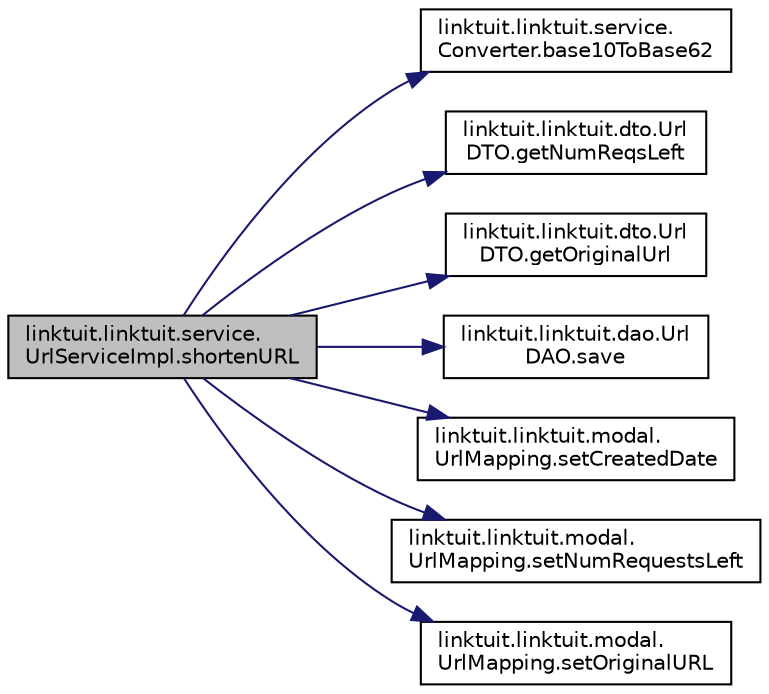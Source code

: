 digraph "linktuit.linktuit.service.UrlServiceImpl.shortenURL"
{
 // LATEX_PDF_SIZE
  edge [fontname="Helvetica",fontsize="10",labelfontname="Helvetica",labelfontsize="10"];
  node [fontname="Helvetica",fontsize="10",shape=record];
  rankdir="LR";
  Node1 [label="linktuit.linktuit.service.\lUrlServiceImpl.shortenURL",height=0.2,width=0.4,color="black", fillcolor="grey75", style="filled", fontcolor="black",tooltip=" "];
  Node1 -> Node2 [color="midnightblue",fontsize="10",style="solid",fontname="Helvetica"];
  Node2 [label="linktuit.linktuit.service.\lConverter.base10ToBase62",height=0.2,width=0.4,color="black", fillcolor="white", style="filled",URL="$classlinktuit_1_1linktuit_1_1service_1_1_converter.html#aeb8a34d90aaca647a36ae0686d8dabb1",tooltip=" "];
  Node1 -> Node3 [color="midnightblue",fontsize="10",style="solid",fontname="Helvetica"];
  Node3 [label="linktuit.linktuit.dto.Url\lDTO.getNumReqsLeft",height=0.2,width=0.4,color="black", fillcolor="white", style="filled",URL="$classlinktuit_1_1linktuit_1_1dto_1_1_url_d_t_o.html#acddf00d0d03169982ca435ae60784671",tooltip=" "];
  Node1 -> Node4 [color="midnightblue",fontsize="10",style="solid",fontname="Helvetica"];
  Node4 [label="linktuit.linktuit.dto.Url\lDTO.getOriginalUrl",height=0.2,width=0.4,color="black", fillcolor="white", style="filled",URL="$classlinktuit_1_1linktuit_1_1dto_1_1_url_d_t_o.html#a8407f868920d72f19b13f0de70f50780",tooltip=" "];
  Node1 -> Node5 [color="midnightblue",fontsize="10",style="solid",fontname="Helvetica"];
  Node5 [label="linktuit.linktuit.dao.Url\lDAO.save",height=0.2,width=0.4,color="black", fillcolor="white", style="filled",URL="$interfacelinktuit_1_1linktuit_1_1dao_1_1_url_d_a_o.html#aac622d2d0aa220cb5db251a748ce179f",tooltip=" "];
  Node1 -> Node6 [color="midnightblue",fontsize="10",style="solid",fontname="Helvetica"];
  Node6 [label="linktuit.linktuit.modal.\lUrlMapping.setCreatedDate",height=0.2,width=0.4,color="black", fillcolor="white", style="filled",URL="$classlinktuit_1_1linktuit_1_1modal_1_1_url_mapping.html#a4d96efcf4999022a16ab3e6f3f52bbce",tooltip=" "];
  Node1 -> Node7 [color="midnightblue",fontsize="10",style="solid",fontname="Helvetica"];
  Node7 [label="linktuit.linktuit.modal.\lUrlMapping.setNumRequestsLeft",height=0.2,width=0.4,color="black", fillcolor="white", style="filled",URL="$classlinktuit_1_1linktuit_1_1modal_1_1_url_mapping.html#afc47d184511bd041bdea141e606894c2",tooltip=" "];
  Node1 -> Node8 [color="midnightblue",fontsize="10",style="solid",fontname="Helvetica"];
  Node8 [label="linktuit.linktuit.modal.\lUrlMapping.setOriginalURL",height=0.2,width=0.4,color="black", fillcolor="white", style="filled",URL="$classlinktuit_1_1linktuit_1_1modal_1_1_url_mapping.html#ad3c2c198d7b16e4c8662c3ac45821f22",tooltip=" "];
}

